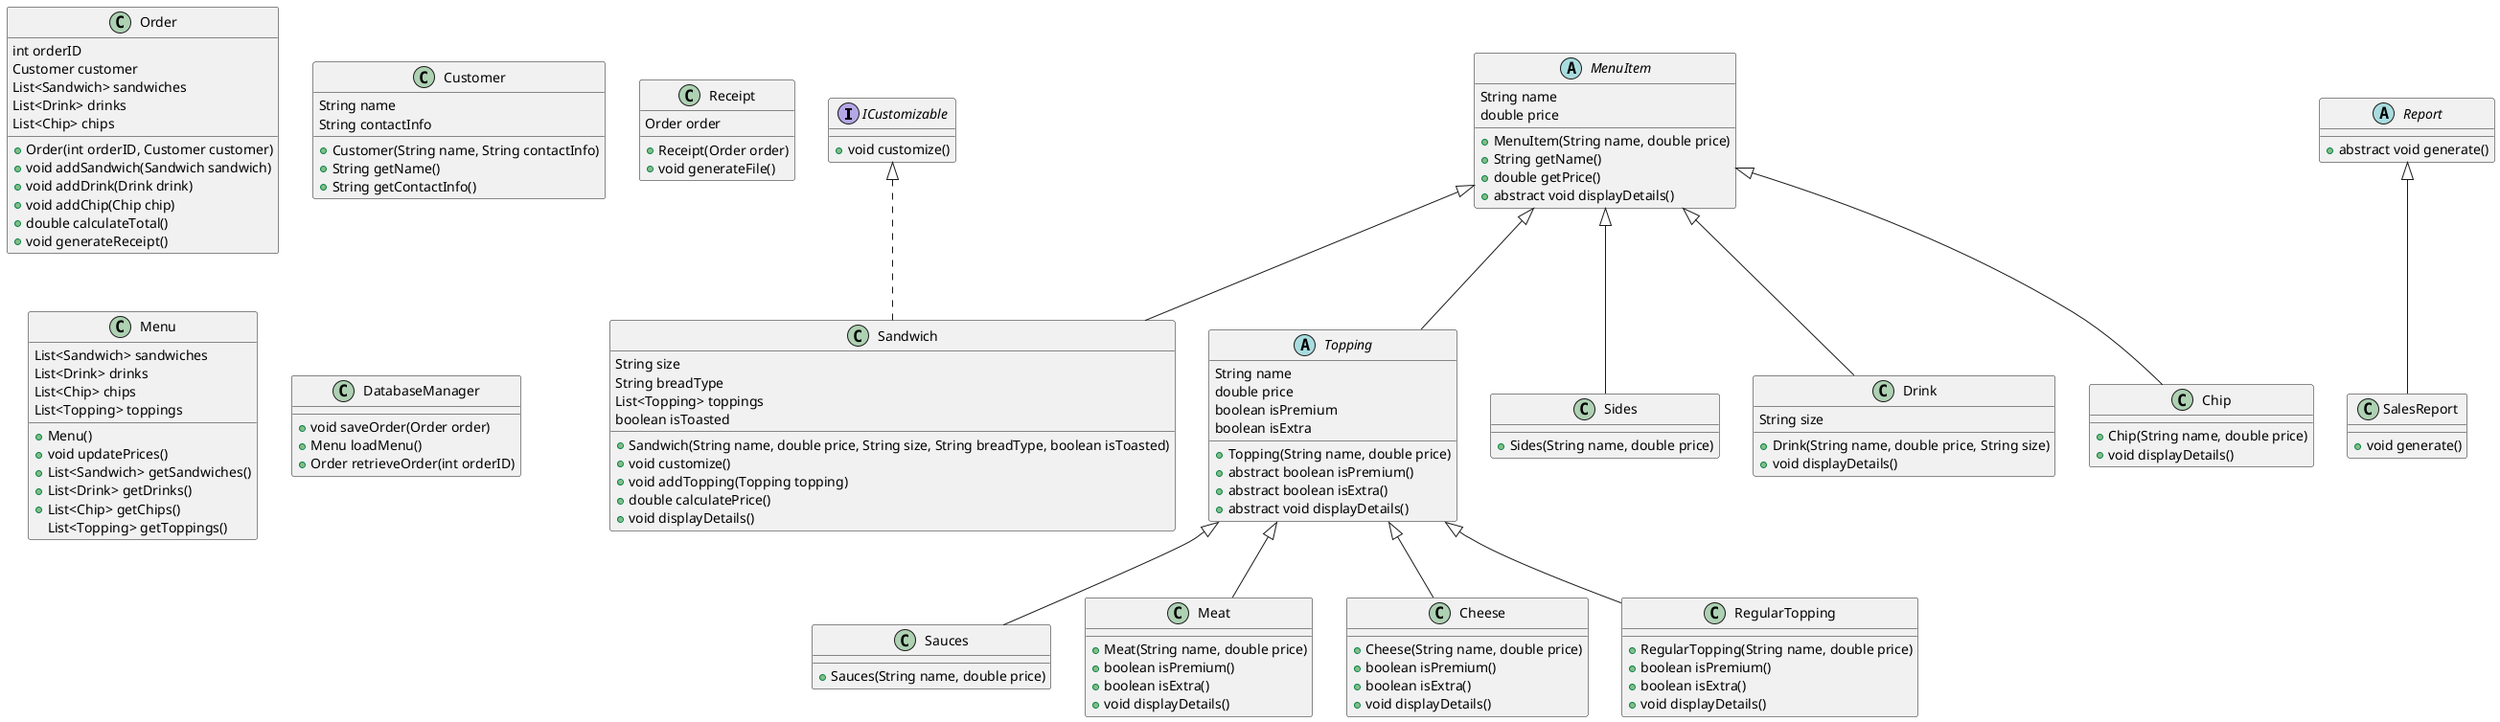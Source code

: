@startuml

@startuml
interface ICustomizable {
+void customize()
}
abstract class MenuItem {
String name
double price

+MenuItem(String name, double price)
+String getName()
+double getPrice()
+abstract void displayDetails()

}

class Sauces extends Topping{
+Sauces(String name, double price)

}

class Sides extends MenuItem{
+Sides(String name, double price)
}

abstract class Topping extends MenuItem {
String name
double price
boolean isPremium
boolean isExtra
+Topping(String name, double price)
+abstract boolean isPremium()
+abstract boolean isExtra()
+abstract void displayDetails()
}

abstract class Report {
+abstract void generate()
}

class Order {
int orderID
Customer customer
List<Sandwich> sandwiches
List<Drink> drinks
List<Chip> chips

+Order(int orderID, Customer customer)
+void addSandwich(Sandwich sandwich)
+void addDrink(Drink drink)
+void addChip(Chip chip)
+double calculateTotal()
+void generateReceipt()
}

class Sandwich extends MenuItem implements ICustomizable {
String size
String breadType
List<Topping> toppings
boolean isToasted

+Sandwich(String name, double price, String size, String breadType, boolean isToasted)
+void customize()
+ void addTopping(Topping topping)
+double calculatePrice()
+void displayDetails()
}

class Meat extends Topping {
+Meat(String name, double price)
+boolean isPremium()
+boolean isExtra()
+void displayDetails()
}

class Cheese extends Topping {
+Cheese(String name, double price)
+boolean isPremium()
+boolean isExtra()
+void displayDetails()
}

class RegularTopping extends Topping {
+RegularTopping(String name, double price)
+boolean isPremium()
+boolean isExtra()
+void displayDetails()
}

class Drink extends MenuItem {
String size

+Drink(String name, double price, String size)
+void displayDetails()
}

class Chip extends MenuItem {
+Chip(String name, double price)
+void displayDetails()
}

class Customer {
String name
String contactInfo

+Customer(String name, String contactInfo)
+String getName()
+String getContactInfo()
}

class Receipt {
Order order

+Receipt(Order order)
+void generateFile()
}

class SalesReport extends Report {
+void generate()
}

class Menu {
List<Sandwich> sandwiches
List<Drink> drinks
List<Chip> chips
List<Topping> toppings

+ Menu()
+void updatePrices()
+List<Sandwich> getSandwiches()
+List<Drink> getDrinks()
+List<Chip> getChips()
List<Topping> getToppings()
}

class DatabaseManager {
+void saveOrder(Order order)
+Menu loadMenu()
+Order retrieveOrder(int orderID)
}


@enduml

@enduml